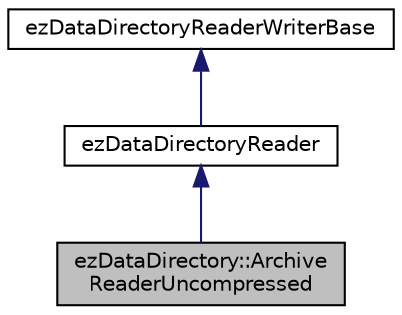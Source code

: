digraph "ezDataDirectory::ArchiveReaderUncompressed"
{
 // LATEX_PDF_SIZE
  edge [fontname="Helvetica",fontsize="10",labelfontname="Helvetica",labelfontsize="10"];
  node [fontname="Helvetica",fontsize="10",shape=record];
  Node1 [label="ezDataDirectory::Archive\lReaderUncompressed",height=0.2,width=0.4,color="black", fillcolor="grey75", style="filled", fontcolor="black",tooltip=" "];
  Node2 -> Node1 [dir="back",color="midnightblue",fontsize="10",style="solid",fontname="Helvetica"];
  Node2 [label="ezDataDirectoryReader",height=0.2,width=0.4,color="black", fillcolor="white", style="filled",URL="$d9/de4/classez_data_directory_reader.htm",tooltip="A base class for readers that handle reading from a (virtual) file inside a data directory."];
  Node3 -> Node2 [dir="back",color="midnightblue",fontsize="10",style="solid",fontname="Helvetica"];
  Node3 [label="ezDataDirectoryReaderWriterBase",height=0.2,width=0.4,color="black", fillcolor="white", style="filled",URL="$d2/d00/classez_data_directory_reader_writer_base.htm",tooltip="This is the base class for all data directory readers/writers."];
}
